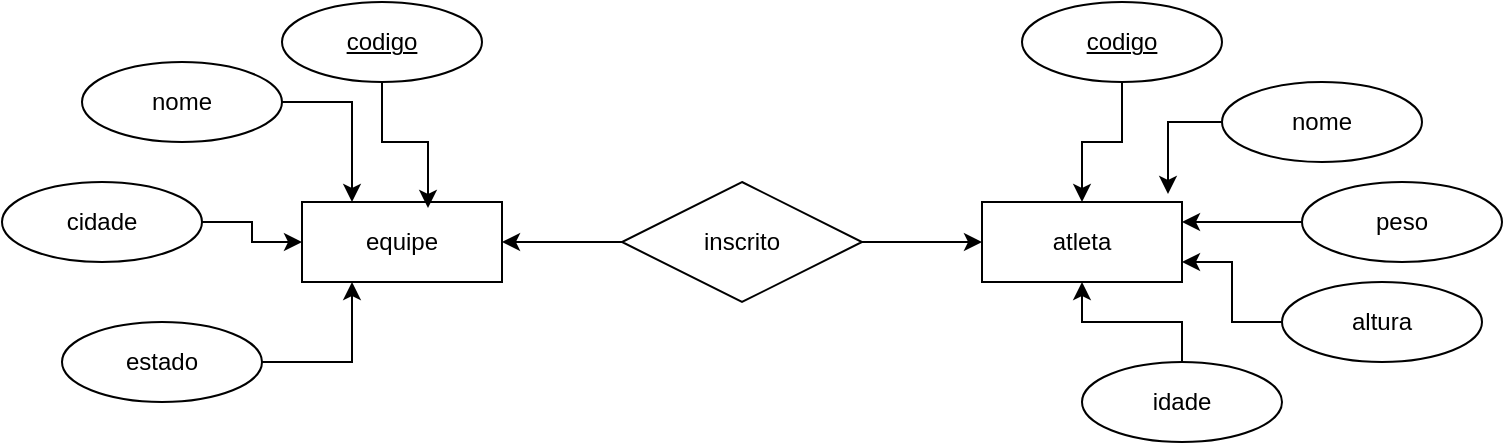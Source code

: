 <mxfile version="24.2.2" type="device">
  <diagram name="Página-1" id="khX6XF_-ktPZALbZLBgz">
    <mxGraphModel dx="880" dy="468" grid="1" gridSize="10" guides="1" tooltips="1" connect="1" arrows="1" fold="1" page="1" pageScale="1" pageWidth="827" pageHeight="1169" math="0" shadow="0">
      <root>
        <mxCell id="0" />
        <mxCell id="1" parent="0" />
        <mxCell id="t70WNRDG8NUuXMakOu10-1" value="equipe" style="whiteSpace=wrap;html=1;align=center;" vertex="1" parent="1">
          <mxGeometry x="160" y="120" width="100" height="40" as="geometry" />
        </mxCell>
        <mxCell id="t70WNRDG8NUuXMakOu10-2" value="atleta" style="whiteSpace=wrap;html=1;align=center;" vertex="1" parent="1">
          <mxGeometry x="500" y="120" width="100" height="40" as="geometry" />
        </mxCell>
        <mxCell id="t70WNRDG8NUuXMakOu10-5" style="edgeStyle=orthogonalEdgeStyle;rounded=0;orthogonalLoop=1;jettySize=auto;html=1;entryX=0;entryY=0.5;entryDx=0;entryDy=0;" edge="1" parent="1" source="t70WNRDG8NUuXMakOu10-4" target="t70WNRDG8NUuXMakOu10-2">
          <mxGeometry relative="1" as="geometry" />
        </mxCell>
        <mxCell id="t70WNRDG8NUuXMakOu10-6" style="edgeStyle=orthogonalEdgeStyle;rounded=0;orthogonalLoop=1;jettySize=auto;html=1;entryX=1;entryY=0.5;entryDx=0;entryDy=0;" edge="1" parent="1" source="t70WNRDG8NUuXMakOu10-4" target="t70WNRDG8NUuXMakOu10-1">
          <mxGeometry relative="1" as="geometry" />
        </mxCell>
        <mxCell id="t70WNRDG8NUuXMakOu10-4" value="inscrito" style="shape=rhombus;perimeter=rhombusPerimeter;whiteSpace=wrap;html=1;align=center;" vertex="1" parent="1">
          <mxGeometry x="320" y="110" width="120" height="60" as="geometry" />
        </mxCell>
        <mxCell id="t70WNRDG8NUuXMakOu10-7" value="codigo" style="ellipse;whiteSpace=wrap;html=1;align=center;fontStyle=4;" vertex="1" parent="1">
          <mxGeometry x="150" y="20" width="100" height="40" as="geometry" />
        </mxCell>
        <mxCell id="t70WNRDG8NUuXMakOu10-8" style="edgeStyle=orthogonalEdgeStyle;rounded=0;orthogonalLoop=1;jettySize=auto;html=1;entryX=0.63;entryY=0.075;entryDx=0;entryDy=0;entryPerimeter=0;" edge="1" parent="1" source="t70WNRDG8NUuXMakOu10-7" target="t70WNRDG8NUuXMakOu10-1">
          <mxGeometry relative="1" as="geometry" />
        </mxCell>
        <mxCell id="t70WNRDG8NUuXMakOu10-10" style="edgeStyle=orthogonalEdgeStyle;rounded=0;orthogonalLoop=1;jettySize=auto;html=1;entryX=0.25;entryY=0;entryDx=0;entryDy=0;" edge="1" parent="1" source="t70WNRDG8NUuXMakOu10-9" target="t70WNRDG8NUuXMakOu10-1">
          <mxGeometry relative="1" as="geometry" />
        </mxCell>
        <mxCell id="t70WNRDG8NUuXMakOu10-9" value="nome" style="ellipse;whiteSpace=wrap;html=1;align=center;" vertex="1" parent="1">
          <mxGeometry x="50" y="50" width="100" height="40" as="geometry" />
        </mxCell>
        <mxCell id="t70WNRDG8NUuXMakOu10-12" style="edgeStyle=orthogonalEdgeStyle;rounded=0;orthogonalLoop=1;jettySize=auto;html=1;entryX=0;entryY=0.5;entryDx=0;entryDy=0;" edge="1" parent="1" source="t70WNRDG8NUuXMakOu10-11" target="t70WNRDG8NUuXMakOu10-1">
          <mxGeometry relative="1" as="geometry" />
        </mxCell>
        <mxCell id="t70WNRDG8NUuXMakOu10-11" value="cidade" style="ellipse;whiteSpace=wrap;html=1;align=center;" vertex="1" parent="1">
          <mxGeometry x="10" y="110" width="100" height="40" as="geometry" />
        </mxCell>
        <mxCell id="t70WNRDG8NUuXMakOu10-14" style="edgeStyle=orthogonalEdgeStyle;rounded=0;orthogonalLoop=1;jettySize=auto;html=1;entryX=0.25;entryY=1;entryDx=0;entryDy=0;" edge="1" parent="1" source="t70WNRDG8NUuXMakOu10-13" target="t70WNRDG8NUuXMakOu10-1">
          <mxGeometry relative="1" as="geometry" />
        </mxCell>
        <mxCell id="t70WNRDG8NUuXMakOu10-13" value="estado" style="ellipse;whiteSpace=wrap;html=1;align=center;" vertex="1" parent="1">
          <mxGeometry x="40" y="180" width="100" height="40" as="geometry" />
        </mxCell>
        <mxCell id="t70WNRDG8NUuXMakOu10-17" value="nome" style="ellipse;whiteSpace=wrap;html=1;align=center;" vertex="1" parent="1">
          <mxGeometry x="620" y="60" width="100" height="40" as="geometry" />
        </mxCell>
        <mxCell id="t70WNRDG8NUuXMakOu10-20" style="edgeStyle=orthogonalEdgeStyle;rounded=0;orthogonalLoop=1;jettySize=auto;html=1;entryX=1;entryY=0.25;entryDx=0;entryDy=0;" edge="1" parent="1" source="t70WNRDG8NUuXMakOu10-18" target="t70WNRDG8NUuXMakOu10-2">
          <mxGeometry relative="1" as="geometry" />
        </mxCell>
        <mxCell id="t70WNRDG8NUuXMakOu10-18" value="peso" style="ellipse;whiteSpace=wrap;html=1;align=center;" vertex="1" parent="1">
          <mxGeometry x="660" y="110" width="100" height="40" as="geometry" />
        </mxCell>
        <mxCell id="t70WNRDG8NUuXMakOu10-19" style="edgeStyle=orthogonalEdgeStyle;rounded=0;orthogonalLoop=1;jettySize=auto;html=1;entryX=0.93;entryY=-0.1;entryDx=0;entryDy=0;entryPerimeter=0;" edge="1" parent="1" source="t70WNRDG8NUuXMakOu10-17" target="t70WNRDG8NUuXMakOu10-2">
          <mxGeometry relative="1" as="geometry" />
        </mxCell>
        <mxCell id="t70WNRDG8NUuXMakOu10-22" style="edgeStyle=orthogonalEdgeStyle;rounded=0;orthogonalLoop=1;jettySize=auto;html=1;entryX=1;entryY=0.75;entryDx=0;entryDy=0;" edge="1" parent="1" source="t70WNRDG8NUuXMakOu10-21" target="t70WNRDG8NUuXMakOu10-2">
          <mxGeometry relative="1" as="geometry" />
        </mxCell>
        <mxCell id="t70WNRDG8NUuXMakOu10-21" value="altura" style="ellipse;whiteSpace=wrap;html=1;align=center;" vertex="1" parent="1">
          <mxGeometry x="650" y="160" width="100" height="40" as="geometry" />
        </mxCell>
        <mxCell id="t70WNRDG8NUuXMakOu10-24" style="edgeStyle=orthogonalEdgeStyle;rounded=0;orthogonalLoop=1;jettySize=auto;html=1;entryX=0.5;entryY=1;entryDx=0;entryDy=0;" edge="1" parent="1" source="t70WNRDG8NUuXMakOu10-23" target="t70WNRDG8NUuXMakOu10-2">
          <mxGeometry relative="1" as="geometry" />
        </mxCell>
        <mxCell id="t70WNRDG8NUuXMakOu10-23" value="idade" style="ellipse;whiteSpace=wrap;html=1;align=center;" vertex="1" parent="1">
          <mxGeometry x="550" y="200" width="100" height="40" as="geometry" />
        </mxCell>
        <mxCell id="t70WNRDG8NUuXMakOu10-26" style="edgeStyle=orthogonalEdgeStyle;rounded=0;orthogonalLoop=1;jettySize=auto;html=1;" edge="1" parent="1" source="t70WNRDG8NUuXMakOu10-25" target="t70WNRDG8NUuXMakOu10-2">
          <mxGeometry relative="1" as="geometry" />
        </mxCell>
        <mxCell id="t70WNRDG8NUuXMakOu10-25" value="codigo" style="ellipse;whiteSpace=wrap;html=1;align=center;fontStyle=4;" vertex="1" parent="1">
          <mxGeometry x="520" y="20" width="100" height="40" as="geometry" />
        </mxCell>
      </root>
    </mxGraphModel>
  </diagram>
</mxfile>
